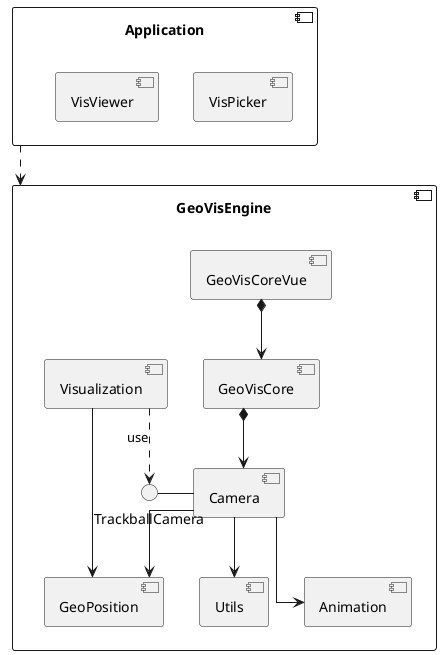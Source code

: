 @startuml
scale 1
skinparam linetype ortho
hide empty members

    component "Application\n" as Application {
        component VisPicker
        component VisViewer
    }

    component "GeoVisEngine\n" as GVE{
    component GeoVisCoreVue
    component GeoVisCore 
     
    

    component Animation
    component Camera
    component GeoPosition
    component Utils
    component Visualization

    Camera - TrackballCamera

    Visualization ..> TrackballCamera : use
    Visualization --> GeoPosition
    Camera --> GeoPosition
    Camera --> Utils
    Camera --> Animation

    GeoVisCoreVue *--> GeoVisCore
    GeoVisCore *--> Camera
    }

    Application .down.> GVE 
@enduml